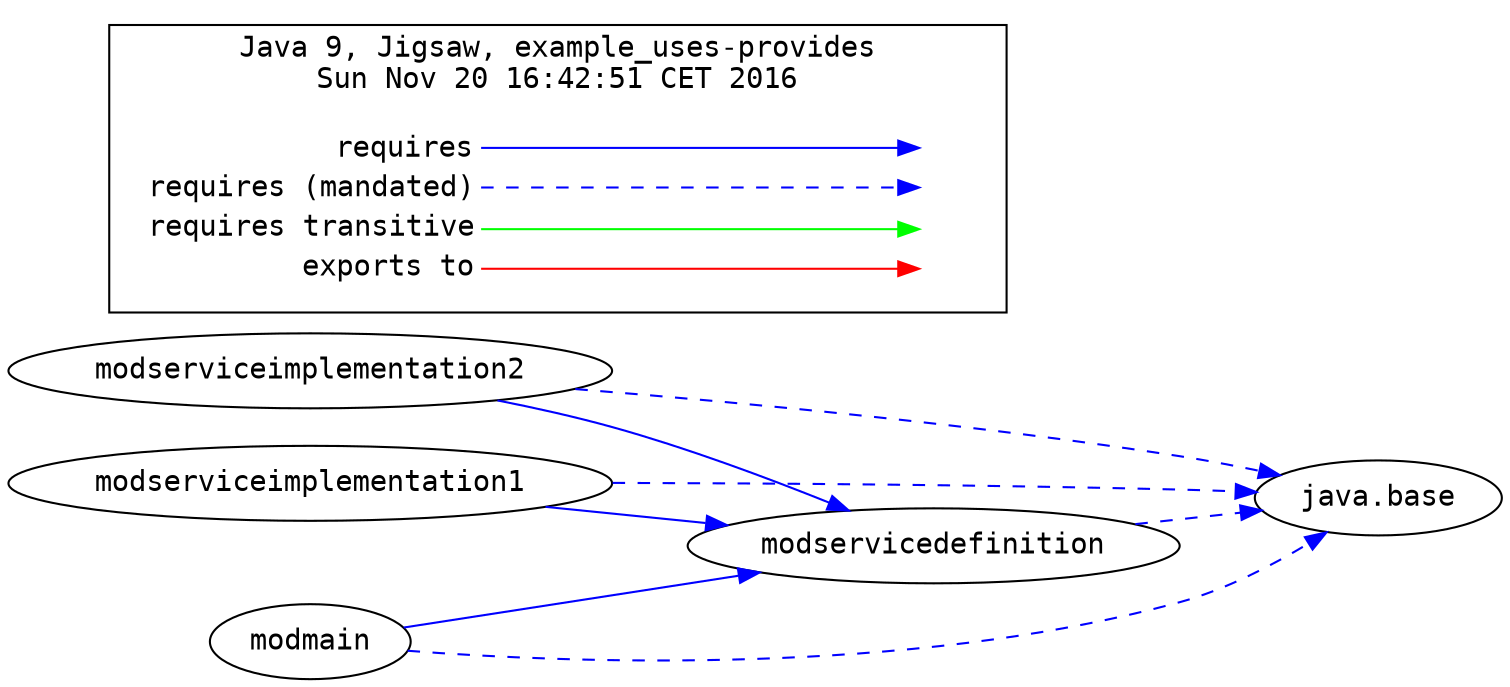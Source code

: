 # Created by depvis.JigsawDepVisualizer on Sun Nov 20 16:42:51 CET 2016
digraph Java9_Dependency_Visualizer {
modmain[fontname="Consolas",shape="ellipse",label="modmain"];
modservicedefinition[fontname="Consolas",shape="ellipse",label="modservicedefinition"];
java_base[fontname="Consolas",shape="ellipse",label="java.base"];
modserviceimplementation2[fontname="Consolas",shape="ellipse",label="modserviceimplementation2"];
modserviceimplementation1[fontname="Consolas",shape="ellipse",label="modserviceimplementation1"];
modmain -> modservicedefinition[color="#0000ff",fontname="Consolas",fontcolor="#0000ff",weight="8"]
modmain -> java_base[color="#0000ff",fontname="Consolas",fontcolor="#0000ff",style="dashed",weight="16"]
modservicedefinition -> java_base[color="#0000ff",fontname="Consolas",fontcolor="#0000ff",style="dashed",weight="16"]
modserviceimplementation2 -> modservicedefinition[color="#0000ff",fontname="Consolas",fontcolor="#0000ff",weight="8"]
modserviceimplementation2 -> java_base[color="#0000ff",fontname="Consolas",fontcolor="#0000ff",style="dashed",weight="16"]
modserviceimplementation1 -> modservicedefinition[color="#0000ff",fontname="Consolas",fontcolor="#0000ff",weight="8"]
modserviceimplementation1 -> java_base[color="#0000ff",fontname="Consolas",fontcolor="#0000ff",style="dashed",weight="16"]
rankdir=LR
node [shape=plaintext]
subgraph cluster_01 { 
  label = "Java 9, Jigsaw, example_uses-provides
Sun Nov 20 16:42:51 CET 2016"
  fontname="Consolas"
  key [label=<<table border="0" cellpadding="2" cellspacing="0" cellborder="0">
    <tr><td align="right" port="i1">requires</td></tr>
    <tr><td align="right" port="i2">requires (mandated)</td></tr>
    <tr><td align="right" port="i3">requires transitive</td></tr>
    <tr><td align="right" port="i4">exports to</td></tr>
    </table>>,fontname="Consolas"]
  key2 [label=<<table border="0" cellpadding="2" cellspacing="0" cellborder="0">
    <tr><td port="i1">&nbsp;</td></tr>
    <tr><td port="i2">&nbsp;</td></tr>
    <tr><td port="i3">&nbsp;</td></tr>
    <tr><td port="i4">&nbsp;</td></tr>
    </table>>,fontname="Consolas"]
  key:i1:e -> key2:i1:w [color=BLUE]
  key:i2:e -> key2:i2:w [color=BLUE, style=dashed]
  key:i3:e -> key2:i3:w [color=GREEN]
  key:i4:e -> key2:i4:w [color=RED]
}
}
